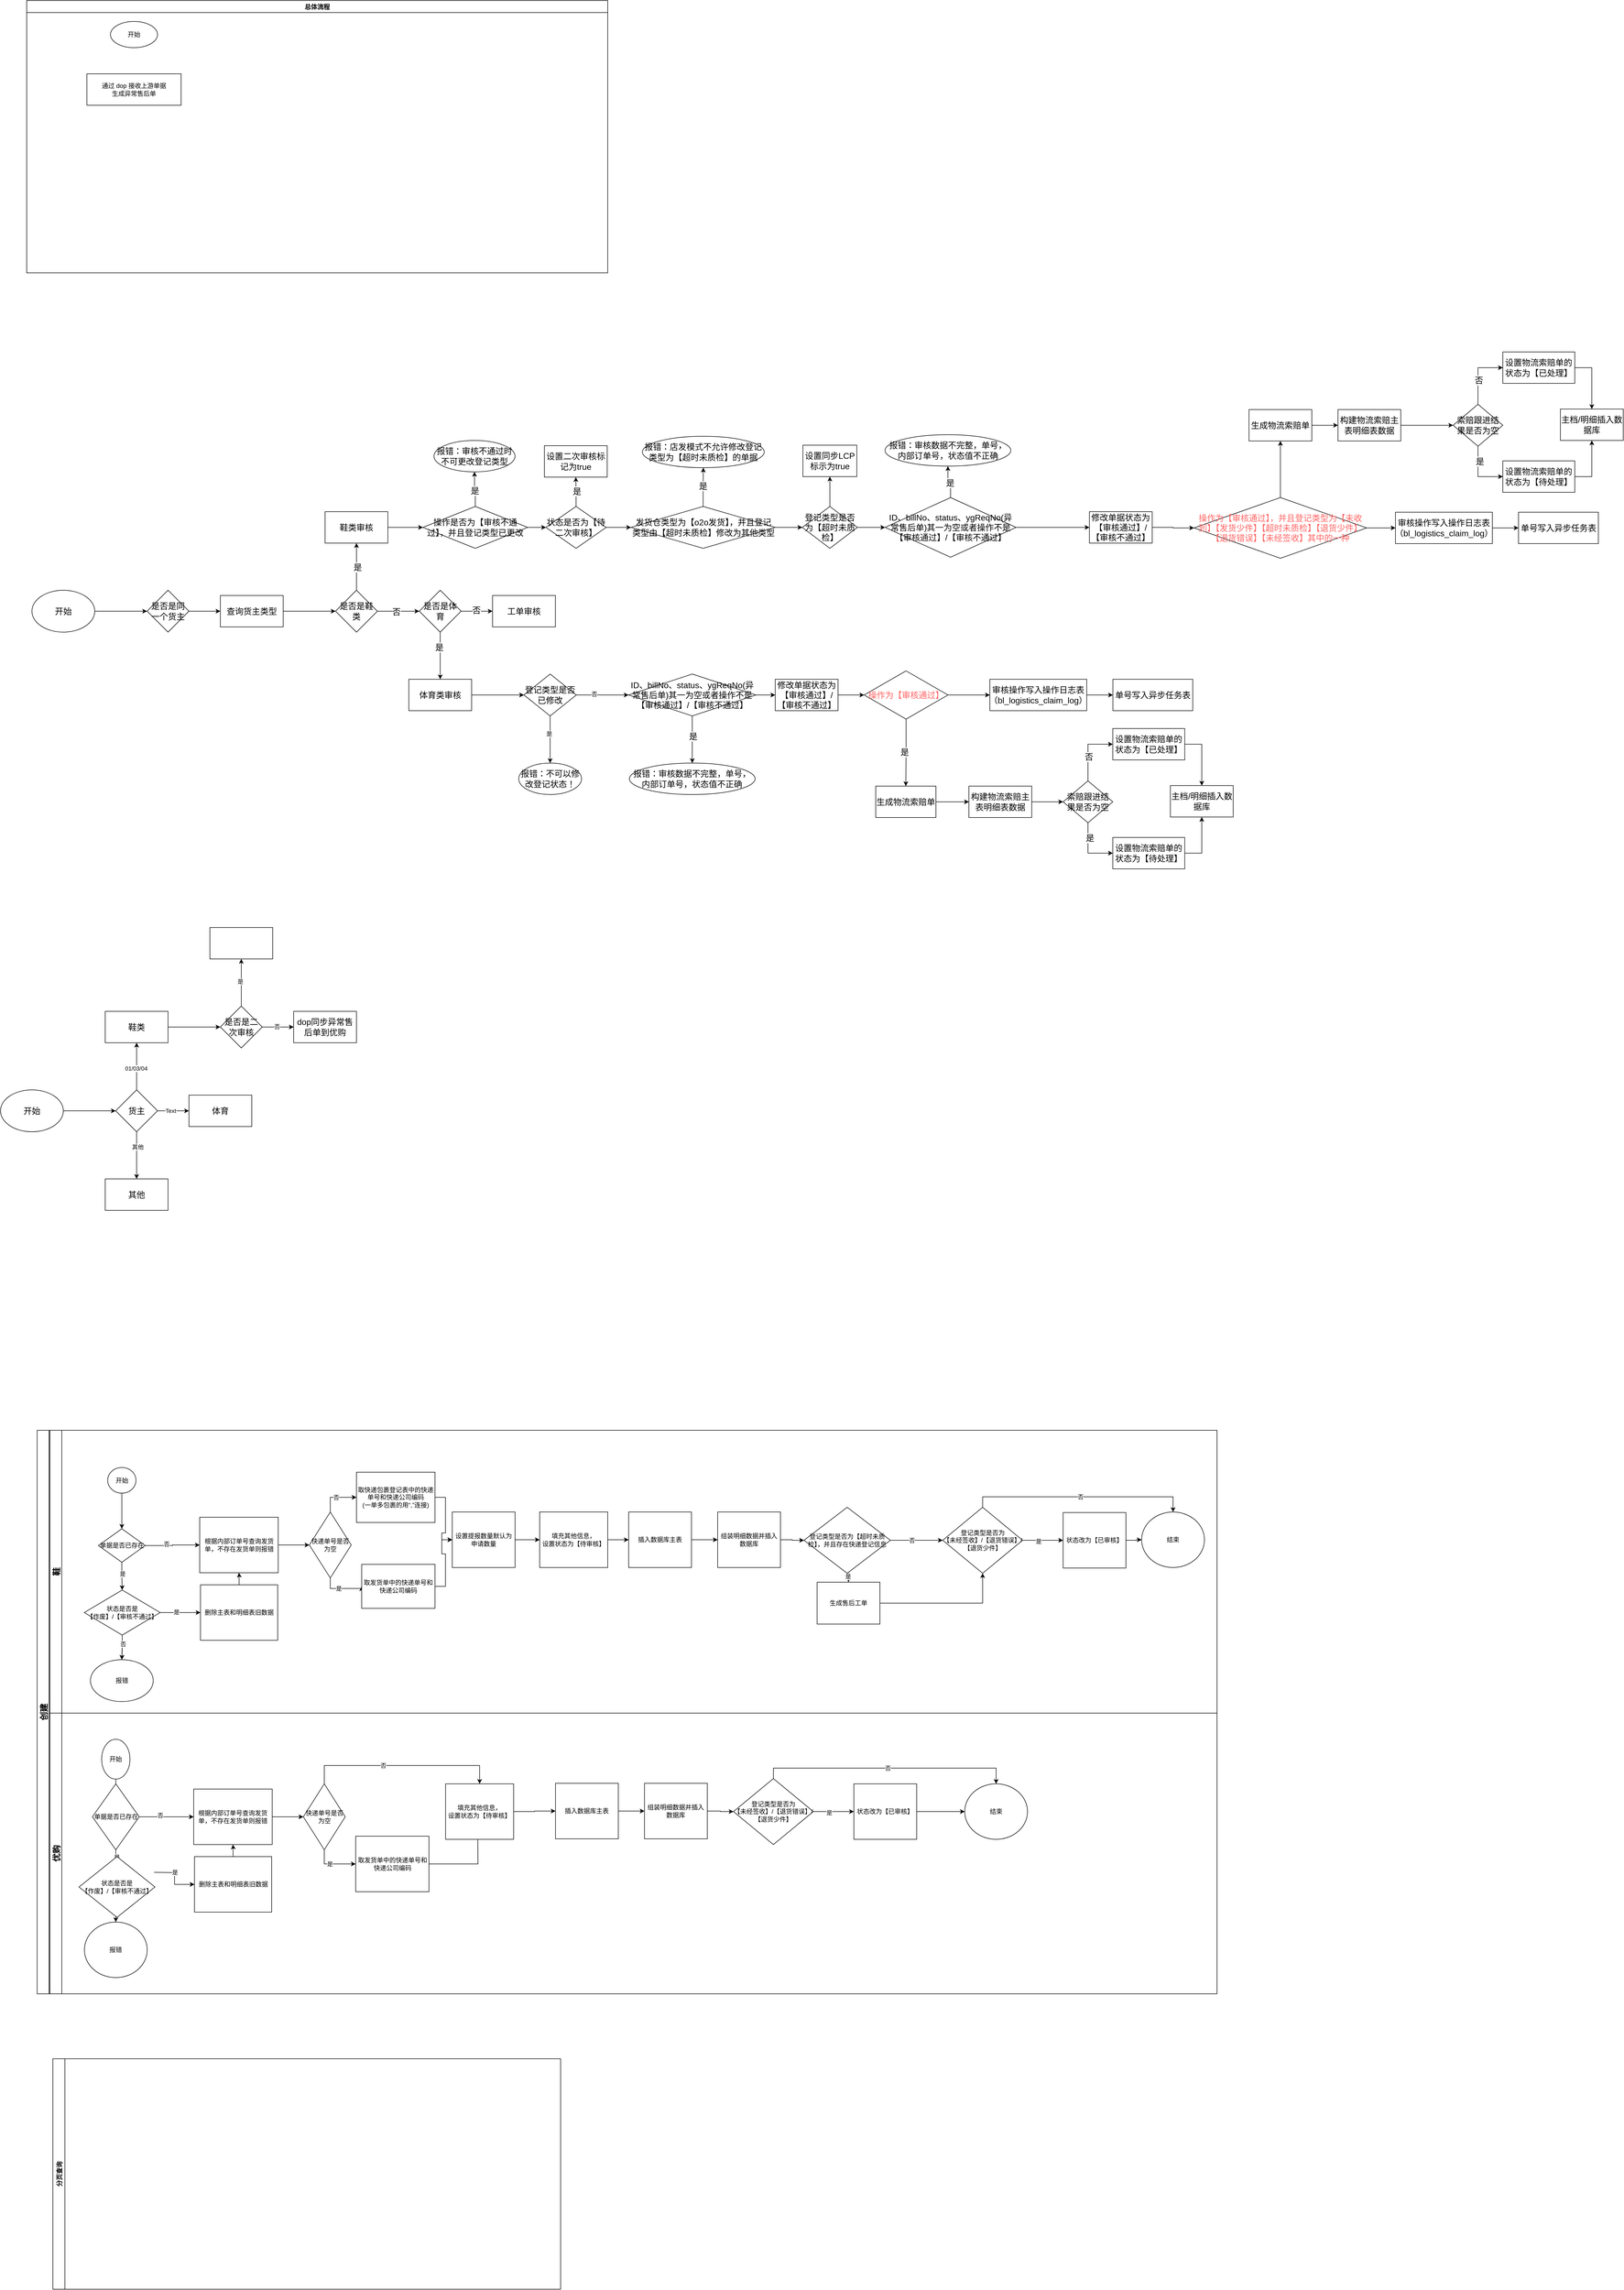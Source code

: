 <mxfile version="17.4.6" type="github">
  <diagram id="0QxMf9gSCAv1vqsq4knW" name="Page-1">
    <mxGraphModel dx="2481" dy="3277" grid="1" gridSize="10" guides="1" tooltips="1" connect="1" arrows="1" fold="1" page="1" pageScale="1" pageWidth="827" pageHeight="1169" math="0" shadow="0">
      <root>
        <mxCell id="0" />
        <mxCell id="1" parent="0" />
        <mxCell id="4VdLajxk7bhCev_ChRC8-2" value="创建" style="swimlane;horizontal=0;fontSize=16;" parent="1" vertex="1">
          <mxGeometry x="-670" y="860" width="2254" height="1076" as="geometry">
            <mxRectangle x="110" y="80" width="30" height="50" as="alternateBounds" />
          </mxGeometry>
        </mxCell>
        <mxCell id="4VdLajxk7bhCev_ChRC8-70" value="优购" style="swimlane;horizontal=0;fontSize=16;" parent="4VdLajxk7bhCev_ChRC8-2" vertex="1">
          <mxGeometry x="24" y="540" width="2230" height="536" as="geometry" />
        </mxCell>
        <mxCell id="4VdLajxk7bhCev_ChRC8-71" value="开始" style="ellipse;whiteSpace=wrap;html=1;" parent="4VdLajxk7bhCev_ChRC8-70" vertex="1">
          <mxGeometry x="99.25" y="50" width="54" height="76" as="geometry" />
        </mxCell>
        <mxCell id="4VdLajxk7bhCev_ChRC8-72" value="" style="edgeStyle=orthogonalEdgeStyle;rounded=0;orthogonalLoop=1;jettySize=auto;html=1;" parent="4VdLajxk7bhCev_ChRC8-70" source="4VdLajxk7bhCev_ChRC8-71" target="4VdLajxk7bhCev_ChRC8-75" edge="1">
          <mxGeometry relative="1" as="geometry" />
        </mxCell>
        <mxCell id="4VdLajxk7bhCev_ChRC8-75" value="单据是否已存在" style="rhombus;whiteSpace=wrap;html=1;" parent="4VdLajxk7bhCev_ChRC8-70" vertex="1">
          <mxGeometry x="81.5" y="135" width="89.5" height="126" as="geometry" />
        </mxCell>
        <mxCell id="4VdLajxk7bhCev_ChRC8-76" value="" style="edgeStyle=orthogonalEdgeStyle;rounded=0;orthogonalLoop=1;jettySize=auto;html=1;entryX=0.5;entryY=0;entryDx=0;entryDy=0;" parent="4VdLajxk7bhCev_ChRC8-70" source="4VdLajxk7bhCev_ChRC8-75" edge="1">
          <mxGeometry relative="1" as="geometry">
            <mxPoint x="127" y="269" as="targetPoint" />
          </mxGeometry>
        </mxCell>
        <mxCell id="4VdLajxk7bhCev_ChRC8-77" value="是" style="edgeLabel;html=1;align=center;verticalAlign=middle;resizable=0;points=[];" parent="4VdLajxk7bhCev_ChRC8-76" vertex="1" connectable="0">
          <mxGeometry x="-0.179" y="1" relative="1" as="geometry">
            <mxPoint as="offset" />
          </mxGeometry>
        </mxCell>
        <mxCell id="4VdLajxk7bhCev_ChRC8-79" value="删除主表和明细表旧数据" style="whiteSpace=wrap;html=1;" parent="4VdLajxk7bhCev_ChRC8-70" vertex="1">
          <mxGeometry x="276.5" y="274" width="147.5" height="106" as="geometry" />
        </mxCell>
        <mxCell id="4VdLajxk7bhCev_ChRC8-80" value="" style="edgeStyle=orthogonalEdgeStyle;rounded=0;orthogonalLoop=1;jettySize=auto;html=1;" parent="4VdLajxk7bhCev_ChRC8-70" target="4VdLajxk7bhCev_ChRC8-79" edge="1">
          <mxGeometry relative="1" as="geometry">
            <mxPoint x="199.5" y="304" as="sourcePoint" />
          </mxGeometry>
        </mxCell>
        <mxCell id="4VdLajxk7bhCev_ChRC8-81" value="是" style="edgeLabel;html=1;align=center;verticalAlign=middle;resizable=0;points=[];" parent="4VdLajxk7bhCev_ChRC8-80" vertex="1" connectable="0">
          <mxGeometry x="-0.281" y="3" relative="1" as="geometry">
            <mxPoint x="3" y="2" as="offset" />
          </mxGeometry>
        </mxCell>
        <mxCell id="4VdLajxk7bhCev_ChRC8-82" value="" style="edgeStyle=orthogonalEdgeStyle;rounded=0;orthogonalLoop=1;jettySize=auto;html=1;" parent="4VdLajxk7bhCev_ChRC8-70" target="4VdLajxk7bhCev_ChRC8-84" edge="1">
          <mxGeometry relative="1" as="geometry">
            <mxPoint x="127.1" y="338.952" as="sourcePoint" />
          </mxGeometry>
        </mxCell>
        <mxCell id="4VdLajxk7bhCev_ChRC8-83" value="否" style="edgeLabel;html=1;align=center;verticalAlign=middle;resizable=0;points=[];" parent="4VdLajxk7bhCev_ChRC8-82" vertex="1" connectable="0">
          <mxGeometry x="-0.3" y="1" relative="1" as="geometry">
            <mxPoint as="offset" />
          </mxGeometry>
        </mxCell>
        <mxCell id="4VdLajxk7bhCev_ChRC8-84" value="报错" style="ellipse;whiteSpace=wrap;html=1;" parent="4VdLajxk7bhCev_ChRC8-70" vertex="1">
          <mxGeometry x="66.25" y="399" width="120" height="106" as="geometry" />
        </mxCell>
        <mxCell id="4VdLajxk7bhCev_ChRC8-86" value="根据内部订单号查询发货单，不存在发货单则报错" style="whiteSpace=wrap;html=1;" parent="4VdLajxk7bhCev_ChRC8-70" vertex="1">
          <mxGeometry x="275" y="145" width="150" height="106" as="geometry" />
        </mxCell>
        <mxCell id="4VdLajxk7bhCev_ChRC8-73" value="" style="edgeStyle=orthogonalEdgeStyle;rounded=0;orthogonalLoop=1;jettySize=auto;html=1;" parent="4VdLajxk7bhCev_ChRC8-70" source="4VdLajxk7bhCev_ChRC8-75" target="4VdLajxk7bhCev_ChRC8-86" edge="1">
          <mxGeometry relative="1" as="geometry" />
        </mxCell>
        <mxCell id="4VdLajxk7bhCev_ChRC8-74" value="否" style="edgeLabel;html=1;align=center;verticalAlign=middle;resizable=0;points=[];" parent="4VdLajxk7bhCev_ChRC8-73" vertex="1" connectable="0">
          <mxGeometry x="-0.235" y="3" relative="1" as="geometry">
            <mxPoint as="offset" />
          </mxGeometry>
        </mxCell>
        <mxCell id="4VdLajxk7bhCev_ChRC8-78" style="edgeStyle=orthogonalEdgeStyle;rounded=0;orthogonalLoop=1;jettySize=auto;html=1;entryX=0.5;entryY=1;entryDx=0;entryDy=0;" parent="4VdLajxk7bhCev_ChRC8-70" source="4VdLajxk7bhCev_ChRC8-79" target="4VdLajxk7bhCev_ChRC8-86" edge="1">
          <mxGeometry relative="1" as="geometry" />
        </mxCell>
        <mxCell id="4VdLajxk7bhCev_ChRC8-91" value="快递单号是否为空" style="rhombus;whiteSpace=wrap;html=1;" parent="4VdLajxk7bhCev_ChRC8-70" vertex="1">
          <mxGeometry x="484.5" y="135" width="80" height="126" as="geometry" />
        </mxCell>
        <mxCell id="4VdLajxk7bhCev_ChRC8-85" value="" style="edgeStyle=orthogonalEdgeStyle;rounded=0;orthogonalLoop=1;jettySize=auto;html=1;" parent="4VdLajxk7bhCev_ChRC8-70" source="4VdLajxk7bhCev_ChRC8-86" target="4VdLajxk7bhCev_ChRC8-91" edge="1">
          <mxGeometry relative="1" as="geometry" />
        </mxCell>
        <mxCell id="4VdLajxk7bhCev_ChRC8-92" style="edgeStyle=orthogonalEdgeStyle;rounded=0;orthogonalLoop=1;jettySize=auto;html=1;" parent="4VdLajxk7bhCev_ChRC8-70" source="4VdLajxk7bhCev_ChRC8-93" edge="1">
          <mxGeometry relative="1" as="geometry">
            <mxPoint x="817.55" y="195" as="targetPoint" />
          </mxGeometry>
        </mxCell>
        <mxCell id="4VdLajxk7bhCev_ChRC8-93" value="取发货单中的快递单号和快递公司编码" style="whiteSpace=wrap;html=1;" parent="4VdLajxk7bhCev_ChRC8-70" vertex="1">
          <mxGeometry x="584.5" y="235" width="140" height="106" as="geometry" />
        </mxCell>
        <mxCell id="4VdLajxk7bhCev_ChRC8-87" value="" style="edgeStyle=orthogonalEdgeStyle;rounded=0;orthogonalLoop=1;jettySize=auto;html=1;exitX=0.5;exitY=1;exitDx=0;exitDy=0;entryX=0;entryY=0.5;entryDx=0;entryDy=0;" parent="4VdLajxk7bhCev_ChRC8-70" source="4VdLajxk7bhCev_ChRC8-91" target="4VdLajxk7bhCev_ChRC8-93" edge="1">
          <mxGeometry relative="1" as="geometry" />
        </mxCell>
        <mxCell id="4VdLajxk7bhCev_ChRC8-88" value="是" style="edgeLabel;html=1;align=center;verticalAlign=middle;resizable=0;points=[];" parent="4VdLajxk7bhCev_ChRC8-87" vertex="1" connectable="0">
          <mxGeometry x="-0.147" relative="1" as="geometry">
            <mxPoint as="offset" />
          </mxGeometry>
        </mxCell>
        <mxCell id="4VdLajxk7bhCev_ChRC8-99" value="填充其他信息，&lt;br&gt;设置状态为【待审核】" style="whiteSpace=wrap;html=1;" parent="4VdLajxk7bhCev_ChRC8-70" vertex="1">
          <mxGeometry x="756.25" y="135" width="130" height="106" as="geometry" />
        </mxCell>
        <mxCell id="4VdLajxk7bhCev_ChRC8-89" value="" style="edgeStyle=orthogonalEdgeStyle;rounded=0;orthogonalLoop=1;jettySize=auto;html=1;exitX=0.5;exitY=0;exitDx=0;exitDy=0;entryX=0.5;entryY=0;entryDx=0;entryDy=0;" parent="4VdLajxk7bhCev_ChRC8-70" source="4VdLajxk7bhCev_ChRC8-91" target="4VdLajxk7bhCev_ChRC8-99" edge="1">
          <mxGeometry relative="1" as="geometry">
            <mxPoint x="574.5" y="84" as="targetPoint" />
            <Array as="points">
              <mxPoint x="524.25" y="100" />
              <mxPoint x="821.25" y="100" />
            </Array>
          </mxGeometry>
        </mxCell>
        <mxCell id="4VdLajxk7bhCev_ChRC8-90" value="否" style="edgeLabel;html=1;align=center;verticalAlign=middle;resizable=0;points=[];" parent="4VdLajxk7bhCev_ChRC8-89" vertex="1" connectable="0">
          <mxGeometry x="-0.254" y="1" relative="1" as="geometry">
            <mxPoint x="10" y="1" as="offset" />
          </mxGeometry>
        </mxCell>
        <mxCell id="4VdLajxk7bhCev_ChRC8-101" value="插入数据库主表" style="whiteSpace=wrap;html=1;" parent="4VdLajxk7bhCev_ChRC8-70" vertex="1">
          <mxGeometry x="966.25" y="134" width="120" height="106" as="geometry" />
        </mxCell>
        <mxCell id="4VdLajxk7bhCev_ChRC8-98" value="" style="edgeStyle=orthogonalEdgeStyle;rounded=0;orthogonalLoop=1;jettySize=auto;html=1;" parent="4VdLajxk7bhCev_ChRC8-70" source="4VdLajxk7bhCev_ChRC8-99" target="4VdLajxk7bhCev_ChRC8-101" edge="1">
          <mxGeometry relative="1" as="geometry" />
        </mxCell>
        <mxCell id="4VdLajxk7bhCev_ChRC8-103" value="组装明细数据并插入数据库" style="whiteSpace=wrap;html=1;" parent="4VdLajxk7bhCev_ChRC8-70" vertex="1">
          <mxGeometry x="1136.25" y="134" width="120" height="106" as="geometry" />
        </mxCell>
        <mxCell id="4VdLajxk7bhCev_ChRC8-100" value="" style="edgeStyle=orthogonalEdgeStyle;rounded=0;orthogonalLoop=1;jettySize=auto;html=1;" parent="4VdLajxk7bhCev_ChRC8-70" source="4VdLajxk7bhCev_ChRC8-101" target="4VdLajxk7bhCev_ChRC8-103" edge="1">
          <mxGeometry relative="1" as="geometry" />
        </mxCell>
        <mxCell id="4VdLajxk7bhCev_ChRC8-114" value="登记类型是否为&lt;br&gt;【未经签收】/【退货错误】/【退货少件】" style="rhombus;whiteSpace=wrap;html=1;" parent="4VdLajxk7bhCev_ChRC8-70" vertex="1">
          <mxGeometry x="1306.25" y="125" width="152.5" height="126" as="geometry" />
        </mxCell>
        <mxCell id="4VdLajxk7bhCev_ChRC8-102" value="" style="edgeStyle=orthogonalEdgeStyle;rounded=0;orthogonalLoop=1;jettySize=auto;html=1;entryX=0;entryY=0.5;entryDx=0;entryDy=0;" parent="4VdLajxk7bhCev_ChRC8-70" source="4VdLajxk7bhCev_ChRC8-103" target="4VdLajxk7bhCev_ChRC8-114" edge="1">
          <mxGeometry relative="1" as="geometry">
            <mxPoint x="1301.25" y="165" as="targetPoint" />
          </mxGeometry>
        </mxCell>
        <mxCell id="4VdLajxk7bhCev_ChRC8-116" value="状态改为【已审核】" style="whiteSpace=wrap;html=1;" parent="4VdLajxk7bhCev_ChRC8-70" vertex="1">
          <mxGeometry x="1536.25" y="135" width="120" height="106" as="geometry" />
        </mxCell>
        <mxCell id="4VdLajxk7bhCev_ChRC8-111" value="" style="edgeStyle=orthogonalEdgeStyle;rounded=0;orthogonalLoop=1;jettySize=auto;html=1;" parent="4VdLajxk7bhCev_ChRC8-70" source="4VdLajxk7bhCev_ChRC8-114" target="4VdLajxk7bhCev_ChRC8-116" edge="1">
          <mxGeometry relative="1" as="geometry" />
        </mxCell>
        <mxCell id="4VdLajxk7bhCev_ChRC8-112" value="是" style="edgeLabel;html=1;align=center;verticalAlign=middle;resizable=0;points=[];" parent="4VdLajxk7bhCev_ChRC8-111" vertex="1" connectable="0">
          <mxGeometry x="-0.222" y="-2" relative="1" as="geometry">
            <mxPoint as="offset" />
          </mxGeometry>
        </mxCell>
        <mxCell id="4VdLajxk7bhCev_ChRC8-117" value="状态是否是&lt;br&gt;【作废】/【审核不通过】" style="rhombus;whiteSpace=wrap;html=1;" parent="4VdLajxk7bhCev_ChRC8-70" vertex="1">
          <mxGeometry x="56" y="274" width="145" height="116" as="geometry" />
        </mxCell>
        <mxCell id="su_oZva-haXfQI1Y8N-j-1" value="结束" style="ellipse;whiteSpace=wrap;html=1;" parent="4VdLajxk7bhCev_ChRC8-70" vertex="1">
          <mxGeometry x="1748" y="135" width="120" height="106" as="geometry" />
        </mxCell>
        <mxCell id="4VdLajxk7bhCev_ChRC8-113" value="否" style="edgeStyle=orthogonalEdgeStyle;rounded=0;orthogonalLoop=1;jettySize=auto;html=1;entryX=0.5;entryY=0;entryDx=0;entryDy=0;exitX=0.5;exitY=0;exitDx=0;exitDy=0;" parent="4VdLajxk7bhCev_ChRC8-70" source="4VdLajxk7bhCev_ChRC8-114" target="su_oZva-haXfQI1Y8N-j-1" edge="1">
          <mxGeometry relative="1" as="geometry">
            <mxPoint x="1746.25" y="134" as="targetPoint" />
          </mxGeometry>
        </mxCell>
        <mxCell id="4VdLajxk7bhCev_ChRC8-115" value="" style="edgeStyle=orthogonalEdgeStyle;rounded=0;orthogonalLoop=1;jettySize=auto;html=1;entryX=0;entryY=0.5;entryDx=0;entryDy=0;" parent="4VdLajxk7bhCev_ChRC8-70" source="4VdLajxk7bhCev_ChRC8-116" target="su_oZva-haXfQI1Y8N-j-1" edge="1">
          <mxGeometry relative="1" as="geometry">
            <mxPoint x="1686.25" y="164" as="targetPoint" />
          </mxGeometry>
        </mxCell>
        <mxCell id="4VdLajxk7bhCev_ChRC8-3" value="分页查询" style="swimlane;horizontal=0;" parent="1" vertex="1">
          <mxGeometry x="-640" y="2060" width="970" height="440" as="geometry">
            <mxRectangle x="110" y="80" width="30" height="50" as="alternateBounds" />
          </mxGeometry>
        </mxCell>
        <mxCell id="4VdLajxk7bhCev_ChRC8-4" value="总体流程" style="swimlane;" parent="1" vertex="1">
          <mxGeometry x="-690" y="-1870" width="1110" height="520" as="geometry" />
        </mxCell>
        <mxCell id="4VdLajxk7bhCev_ChRC8-5" value="通过 dop 接收上游单据&lt;br&gt;生成异常售后单" style="rounded=0;whiteSpace=wrap;html=1;" parent="4VdLajxk7bhCev_ChRC8-4" vertex="1">
          <mxGeometry x="115" y="140" width="180" height="60" as="geometry" />
        </mxCell>
        <mxCell id="4VdLajxk7bhCev_ChRC8-6" value="开始" style="ellipse;whiteSpace=wrap;html=1;" parent="4VdLajxk7bhCev_ChRC8-4" vertex="1">
          <mxGeometry x="160" y="40" width="90" height="50" as="geometry" />
        </mxCell>
        <mxCell id="4VdLajxk7bhCev_ChRC8-9" value="开始" style="ellipse;whiteSpace=wrap;html=1;" parent="1" vertex="1">
          <mxGeometry x="-535.25" y="931" width="54" height="49" as="geometry" />
        </mxCell>
        <mxCell id="4VdLajxk7bhCev_ChRC8-18" value="" style="edgeStyle=orthogonalEdgeStyle;rounded=0;orthogonalLoop=1;jettySize=auto;html=1;" parent="1" source="4VdLajxk7bhCev_ChRC8-9" target="4VdLajxk7bhCev_ChRC8-17" edge="1">
          <mxGeometry relative="1" as="geometry" />
        </mxCell>
        <mxCell id="4VdLajxk7bhCev_ChRC8-30" value="" style="edgeStyle=orthogonalEdgeStyle;rounded=0;orthogonalLoop=1;jettySize=auto;html=1;" parent="1" source="4VdLajxk7bhCev_ChRC8-17" target="4VdLajxk7bhCev_ChRC8-29" edge="1">
          <mxGeometry relative="1" as="geometry" />
        </mxCell>
        <mxCell id="4VdLajxk7bhCev_ChRC8-31" value="否" style="edgeLabel;html=1;align=center;verticalAlign=middle;resizable=0;points=[];" parent="4VdLajxk7bhCev_ChRC8-30" vertex="1" connectable="0">
          <mxGeometry x="-0.235" y="3" relative="1" as="geometry">
            <mxPoint as="offset" />
          </mxGeometry>
        </mxCell>
        <mxCell id="4VdLajxk7bhCev_ChRC8-17" value="单据是否已存在" style="rhombus;whiteSpace=wrap;html=1;" parent="1" vertex="1">
          <mxGeometry x="-553" y="1048" width="89.5" height="64" as="geometry" />
        </mxCell>
        <mxCell id="4VdLajxk7bhCev_ChRC8-20" value="" style="edgeStyle=orthogonalEdgeStyle;rounded=0;orthogonalLoop=1;jettySize=auto;html=1;entryX=0.5;entryY=0;entryDx=0;entryDy=0;" parent="1" source="4VdLajxk7bhCev_ChRC8-17" target="4VdLajxk7bhCev_ChRC8-22" edge="1">
          <mxGeometry relative="1" as="geometry">
            <mxPoint x="-558" y="1165" as="targetPoint" />
          </mxGeometry>
        </mxCell>
        <mxCell id="4VdLajxk7bhCev_ChRC8-21" value="是" style="edgeLabel;html=1;align=center;verticalAlign=middle;resizable=0;points=[];" parent="4VdLajxk7bhCev_ChRC8-20" vertex="1" connectable="0">
          <mxGeometry x="-0.179" y="1" relative="1" as="geometry">
            <mxPoint as="offset" />
          </mxGeometry>
        </mxCell>
        <mxCell id="B7z1tM6jT_hRv7tLj4Sx-13" value="" style="edgeStyle=orthogonalEdgeStyle;rounded=0;orthogonalLoop=1;jettySize=auto;html=1;" edge="1" parent="1" source="4VdLajxk7bhCev_ChRC8-22" target="4VdLajxk7bhCev_ChRC8-25">
          <mxGeometry relative="1" as="geometry" />
        </mxCell>
        <mxCell id="4VdLajxk7bhCev_ChRC8-22" value="状态是否是&lt;br&gt;【作废】/【审核不通过】" style="rhombus;whiteSpace=wrap;html=1;" parent="1" vertex="1">
          <mxGeometry x="-580" y="1165" width="145" height="86" as="geometry" />
        </mxCell>
        <mxCell id="4VdLajxk7bhCev_ChRC8-32" style="edgeStyle=orthogonalEdgeStyle;rounded=0;orthogonalLoop=1;jettySize=auto;html=1;entryX=0.5;entryY=1;entryDx=0;entryDy=0;" parent="1" source="4VdLajxk7bhCev_ChRC8-23" target="4VdLajxk7bhCev_ChRC8-29" edge="1">
          <mxGeometry relative="1" as="geometry" />
        </mxCell>
        <mxCell id="4VdLajxk7bhCev_ChRC8-23" value="删除主表和明细表旧数据" style="whiteSpace=wrap;html=1;" parent="1" vertex="1">
          <mxGeometry x="-358" y="1155" width="147.5" height="106" as="geometry" />
        </mxCell>
        <mxCell id="4VdLajxk7bhCev_ChRC8-24" value="" style="edgeStyle=orthogonalEdgeStyle;rounded=0;orthogonalLoop=1;jettySize=auto;html=1;" parent="1" source="4VdLajxk7bhCev_ChRC8-22" target="4VdLajxk7bhCev_ChRC8-23" edge="1">
          <mxGeometry relative="1" as="geometry" />
        </mxCell>
        <mxCell id="4VdLajxk7bhCev_ChRC8-28" value="是" style="edgeLabel;html=1;align=center;verticalAlign=middle;resizable=0;points=[];" parent="4VdLajxk7bhCev_ChRC8-24" vertex="1" connectable="0">
          <mxGeometry x="-0.281" y="3" relative="1" as="geometry">
            <mxPoint x="3" y="2" as="offset" />
          </mxGeometry>
        </mxCell>
        <mxCell id="4VdLajxk7bhCev_ChRC8-26" value="" style="edgeStyle=orthogonalEdgeStyle;rounded=0;orthogonalLoop=1;jettySize=auto;html=1;" parent="1" source="4VdLajxk7bhCev_ChRC8-22" target="4VdLajxk7bhCev_ChRC8-25" edge="1">
          <mxGeometry relative="1" as="geometry" />
        </mxCell>
        <mxCell id="4VdLajxk7bhCev_ChRC8-27" value="否" style="edgeLabel;html=1;align=center;verticalAlign=middle;resizable=0;points=[];" parent="4VdLajxk7bhCev_ChRC8-26" vertex="1" connectable="0">
          <mxGeometry x="-0.3" y="1" relative="1" as="geometry">
            <mxPoint as="offset" />
          </mxGeometry>
        </mxCell>
        <mxCell id="4VdLajxk7bhCev_ChRC8-25" value="报错" style="ellipse;whiteSpace=wrap;html=1;" parent="1" vertex="1">
          <mxGeometry x="-568.25" y="1298" width="120" height="80" as="geometry" />
        </mxCell>
        <mxCell id="4VdLajxk7bhCev_ChRC8-34" value="" style="edgeStyle=orthogonalEdgeStyle;rounded=0;orthogonalLoop=1;jettySize=auto;html=1;" parent="1" source="4VdLajxk7bhCev_ChRC8-29" target="4VdLajxk7bhCev_ChRC8-33" edge="1">
          <mxGeometry relative="1" as="geometry" />
        </mxCell>
        <mxCell id="4VdLajxk7bhCev_ChRC8-29" value="根据内部订单号查询发货单，不存在发货单则报错" style="whiteSpace=wrap;html=1;" parent="1" vertex="1">
          <mxGeometry x="-359.5" y="1026" width="150" height="106" as="geometry" />
        </mxCell>
        <mxCell id="4VdLajxk7bhCev_ChRC8-36" value="" style="edgeStyle=orthogonalEdgeStyle;rounded=0;orthogonalLoop=1;jettySize=auto;html=1;exitX=0.5;exitY=1;exitDx=0;exitDy=0;entryX=0;entryY=0.5;entryDx=0;entryDy=0;" parent="1" source="4VdLajxk7bhCev_ChRC8-33" target="4VdLajxk7bhCev_ChRC8-35" edge="1">
          <mxGeometry relative="1" as="geometry" />
        </mxCell>
        <mxCell id="4VdLajxk7bhCev_ChRC8-37" value="是" style="edgeLabel;html=1;align=center;verticalAlign=middle;resizable=0;points=[];" parent="4VdLajxk7bhCev_ChRC8-36" vertex="1" connectable="0">
          <mxGeometry x="-0.147" relative="1" as="geometry">
            <mxPoint as="offset" />
          </mxGeometry>
        </mxCell>
        <mxCell id="4VdLajxk7bhCev_ChRC8-39" value="" style="edgeStyle=orthogonalEdgeStyle;rounded=0;orthogonalLoop=1;jettySize=auto;html=1;exitX=0.5;exitY=0;exitDx=0;exitDy=0;entryX=0;entryY=0.5;entryDx=0;entryDy=0;" parent="1" source="4VdLajxk7bhCev_ChRC8-33" target="4VdLajxk7bhCev_ChRC8-38" edge="1">
          <mxGeometry relative="1" as="geometry" />
        </mxCell>
        <mxCell id="4VdLajxk7bhCev_ChRC8-40" value="否" style="edgeLabel;html=1;align=center;verticalAlign=middle;resizable=0;points=[];" parent="4VdLajxk7bhCev_ChRC8-39" vertex="1" connectable="0">
          <mxGeometry x="-0.254" y="1" relative="1" as="geometry">
            <mxPoint x="10" y="1" as="offset" />
          </mxGeometry>
        </mxCell>
        <mxCell id="4VdLajxk7bhCev_ChRC8-33" value="快递单号是否为空" style="rhombus;whiteSpace=wrap;html=1;" parent="1" vertex="1">
          <mxGeometry x="-150" y="1016" width="80" height="126" as="geometry" />
        </mxCell>
        <mxCell id="4VdLajxk7bhCev_ChRC8-43" style="edgeStyle=orthogonalEdgeStyle;rounded=0;orthogonalLoop=1;jettySize=auto;html=1;" parent="1" source="4VdLajxk7bhCev_ChRC8-35" target="4VdLajxk7bhCev_ChRC8-41" edge="1">
          <mxGeometry relative="1" as="geometry" />
        </mxCell>
        <mxCell id="4VdLajxk7bhCev_ChRC8-35" value="取发货单中的快递单号和快递公司编码" style="whiteSpace=wrap;html=1;" parent="1" vertex="1">
          <mxGeometry x="-50" y="1116" width="140" height="84" as="geometry" />
        </mxCell>
        <mxCell id="4VdLajxk7bhCev_ChRC8-42" value="" style="edgeStyle=orthogonalEdgeStyle;rounded=0;orthogonalLoop=1;jettySize=auto;html=1;" parent="1" source="4VdLajxk7bhCev_ChRC8-38" target="4VdLajxk7bhCev_ChRC8-41" edge="1">
          <mxGeometry relative="1" as="geometry" />
        </mxCell>
        <mxCell id="4VdLajxk7bhCev_ChRC8-38" value="取快递包裹登记表中的快递单号和快递公司编码&lt;br&gt;(一单多包裹的用“,”连接)" style="whiteSpace=wrap;html=1;" parent="1" vertex="1">
          <mxGeometry x="-60" y="940" width="150" height="96" as="geometry" />
        </mxCell>
        <mxCell id="4VdLajxk7bhCev_ChRC8-45" value="" style="edgeStyle=orthogonalEdgeStyle;rounded=0;orthogonalLoop=1;jettySize=auto;html=1;" parent="1" source="4VdLajxk7bhCev_ChRC8-41" target="4VdLajxk7bhCev_ChRC8-44" edge="1">
          <mxGeometry relative="1" as="geometry" />
        </mxCell>
        <mxCell id="4VdLajxk7bhCev_ChRC8-41" value="设置提报数量默认为申请数量" style="whiteSpace=wrap;html=1;" parent="1" vertex="1">
          <mxGeometry x="123" y="1016" width="120" height="106" as="geometry" />
        </mxCell>
        <mxCell id="4VdLajxk7bhCev_ChRC8-47" value="" style="edgeStyle=orthogonalEdgeStyle;rounded=0;orthogonalLoop=1;jettySize=auto;html=1;" parent="1" source="4VdLajxk7bhCev_ChRC8-44" target="4VdLajxk7bhCev_ChRC8-46" edge="1">
          <mxGeometry relative="1" as="geometry" />
        </mxCell>
        <mxCell id="4VdLajxk7bhCev_ChRC8-44" value="填充其他信息，&lt;br&gt;设置状态为【待审核】" style="whiteSpace=wrap;html=1;" parent="1" vertex="1">
          <mxGeometry x="290" y="1016" width="130" height="106" as="geometry" />
        </mxCell>
        <mxCell id="4VdLajxk7bhCev_ChRC8-49" value="" style="edgeStyle=orthogonalEdgeStyle;rounded=0;orthogonalLoop=1;jettySize=auto;html=1;" parent="1" source="4VdLajxk7bhCev_ChRC8-46" target="4VdLajxk7bhCev_ChRC8-48" edge="1">
          <mxGeometry relative="1" as="geometry" />
        </mxCell>
        <mxCell id="4VdLajxk7bhCev_ChRC8-46" value="插入数据库主表" style="whiteSpace=wrap;html=1;" parent="1" vertex="1">
          <mxGeometry x="460" y="1016" width="120" height="106" as="geometry" />
        </mxCell>
        <mxCell id="4VdLajxk7bhCev_ChRC8-51" value="" style="edgeStyle=orthogonalEdgeStyle;rounded=0;orthogonalLoop=1;jettySize=auto;html=1;" parent="1" source="4VdLajxk7bhCev_ChRC8-48" target="4VdLajxk7bhCev_ChRC8-50" edge="1">
          <mxGeometry relative="1" as="geometry" />
        </mxCell>
        <mxCell id="4VdLajxk7bhCev_ChRC8-48" value="组装明细数据并插入数据库" style="whiteSpace=wrap;html=1;" parent="1" vertex="1">
          <mxGeometry x="630" y="1016" width="120" height="106" as="geometry" />
        </mxCell>
        <mxCell id="4VdLajxk7bhCev_ChRC8-53" value="" style="edgeStyle=orthogonalEdgeStyle;rounded=0;orthogonalLoop=1;jettySize=auto;html=1;exitX=0.5;exitY=1;exitDx=0;exitDy=0;entryX=0.5;entryY=0;entryDx=0;entryDy=0;" parent="1" source="4VdLajxk7bhCev_ChRC8-50" target="4VdLajxk7bhCev_ChRC8-52" edge="1">
          <mxGeometry relative="1" as="geometry" />
        </mxCell>
        <mxCell id="4VdLajxk7bhCev_ChRC8-62" value="是" style="edgeLabel;html=1;align=center;verticalAlign=middle;resizable=0;points=[];" parent="4VdLajxk7bhCev_ChRC8-53" vertex="1" connectable="0">
          <mxGeometry x="-0.141" y="-1" relative="1" as="geometry">
            <mxPoint as="offset" />
          </mxGeometry>
        </mxCell>
        <mxCell id="4VdLajxk7bhCev_ChRC8-57" value="" style="edgeStyle=orthogonalEdgeStyle;rounded=0;orthogonalLoop=1;jettySize=auto;html=1;" parent="1" source="4VdLajxk7bhCev_ChRC8-50" target="4VdLajxk7bhCev_ChRC8-56" edge="1">
          <mxGeometry relative="1" as="geometry" />
        </mxCell>
        <mxCell id="4VdLajxk7bhCev_ChRC8-63" value="否" style="edgeLabel;html=1;align=center;verticalAlign=middle;resizable=0;points=[];" parent="4VdLajxk7bhCev_ChRC8-57" vertex="1" connectable="0">
          <mxGeometry x="-0.575" relative="1" as="geometry">
            <mxPoint x="19" as="offset" />
          </mxGeometry>
        </mxCell>
        <mxCell id="4VdLajxk7bhCev_ChRC8-50" value="登记类型是否为【超时未质检】，并且存在快递登记信息" style="rhombus;whiteSpace=wrap;html=1;" parent="1" vertex="1">
          <mxGeometry x="795" y="1007" width="165" height="126" as="geometry" />
        </mxCell>
        <mxCell id="4VdLajxk7bhCev_ChRC8-61" style="edgeStyle=orthogonalEdgeStyle;rounded=0;orthogonalLoop=1;jettySize=auto;html=1;entryX=0.5;entryY=1;entryDx=0;entryDy=0;exitX=1;exitY=0.5;exitDx=0;exitDy=0;" parent="1" source="4VdLajxk7bhCev_ChRC8-52" target="4VdLajxk7bhCev_ChRC8-56" edge="1">
          <mxGeometry relative="1" as="geometry" />
        </mxCell>
        <mxCell id="4VdLajxk7bhCev_ChRC8-52" value="生成售后工单" style="whiteSpace=wrap;html=1;" parent="1" vertex="1">
          <mxGeometry x="820" y="1150" width="120" height="80" as="geometry" />
        </mxCell>
        <mxCell id="4VdLajxk7bhCev_ChRC8-59" value="" style="edgeStyle=orthogonalEdgeStyle;rounded=0;orthogonalLoop=1;jettySize=auto;html=1;" parent="1" source="4VdLajxk7bhCev_ChRC8-56" target="4VdLajxk7bhCev_ChRC8-58" edge="1">
          <mxGeometry relative="1" as="geometry" />
        </mxCell>
        <mxCell id="4VdLajxk7bhCev_ChRC8-60" value="是" style="edgeLabel;html=1;align=center;verticalAlign=middle;resizable=0;points=[];" parent="4VdLajxk7bhCev_ChRC8-59" vertex="1" connectable="0">
          <mxGeometry x="-0.222" y="-2" relative="1" as="geometry">
            <mxPoint as="offset" />
          </mxGeometry>
        </mxCell>
        <mxCell id="4VdLajxk7bhCev_ChRC8-69" value="否" style="edgeStyle=orthogonalEdgeStyle;rounded=0;orthogonalLoop=1;jettySize=auto;html=1;entryX=0.5;entryY=0;entryDx=0;entryDy=0;exitX=0.5;exitY=0;exitDx=0;exitDy=0;" parent="1" source="4VdLajxk7bhCev_ChRC8-56" target="4VdLajxk7bhCev_ChRC8-64" edge="1">
          <mxGeometry relative="1" as="geometry">
            <mxPoint x="1180" y="920" as="targetPoint" />
          </mxGeometry>
        </mxCell>
        <mxCell id="4VdLajxk7bhCev_ChRC8-56" value="登记类型是否为&lt;br&gt;【未经签收】/【退货错误】/【退货少件】" style="rhombus;whiteSpace=wrap;html=1;" parent="1" vertex="1">
          <mxGeometry x="1060" y="1007" width="152.5" height="126" as="geometry" />
        </mxCell>
        <mxCell id="4VdLajxk7bhCev_ChRC8-65" value="" style="edgeStyle=orthogonalEdgeStyle;rounded=0;orthogonalLoop=1;jettySize=auto;html=1;" parent="1" source="4VdLajxk7bhCev_ChRC8-58" target="4VdLajxk7bhCev_ChRC8-64" edge="1">
          <mxGeometry relative="1" as="geometry" />
        </mxCell>
        <mxCell id="4VdLajxk7bhCev_ChRC8-58" value="状态改为【已审核】" style="whiteSpace=wrap;html=1;" parent="1" vertex="1">
          <mxGeometry x="1290" y="1017" width="120" height="106" as="geometry" />
        </mxCell>
        <mxCell id="4VdLajxk7bhCev_ChRC8-64" value="结束" style="ellipse;whiteSpace=wrap;html=1;" parent="1" vertex="1">
          <mxGeometry x="1440" y="1016" width="120" height="106" as="geometry" />
        </mxCell>
        <mxCell id="4VdLajxk7bhCev_ChRC8-7" value="鞋" style="swimlane;horizontal=0;fontSize=16;" parent="1" vertex="1">
          <mxGeometry x="-646" y="860" width="2230" height="540" as="geometry" />
        </mxCell>
        <mxCell id="su_oZva-haXfQI1Y8N-j-4" value="" style="edgeStyle=orthogonalEdgeStyle;rounded=0;orthogonalLoop=1;jettySize=auto;html=1;fontSize=16;" parent="1" source="su_oZva-haXfQI1Y8N-j-2" target="su_oZva-haXfQI1Y8N-j-3" edge="1">
          <mxGeometry relative="1" as="geometry" />
        </mxCell>
        <mxCell id="su_oZva-haXfQI1Y8N-j-2" value="开始" style="ellipse;whiteSpace=wrap;html=1;fontSize=16;" parent="1" vertex="1">
          <mxGeometry x="-680" y="-744" width="120" height="80" as="geometry" />
        </mxCell>
        <mxCell id="su_oZva-haXfQI1Y8N-j-6" value="" style="edgeStyle=orthogonalEdgeStyle;rounded=0;orthogonalLoop=1;jettySize=auto;html=1;fontSize=16;" parent="1" source="su_oZva-haXfQI1Y8N-j-3" target="su_oZva-haXfQI1Y8N-j-5" edge="1">
          <mxGeometry relative="1" as="geometry" />
        </mxCell>
        <mxCell id="su_oZva-haXfQI1Y8N-j-3" value="是否是同一个货主" style="rhombus;whiteSpace=wrap;html=1;fontSize=16;" parent="1" vertex="1">
          <mxGeometry x="-460" y="-744" width="80" height="80" as="geometry" />
        </mxCell>
        <mxCell id="su_oZva-haXfQI1Y8N-j-8" value="" style="edgeStyle=orthogonalEdgeStyle;rounded=0;orthogonalLoop=1;jettySize=auto;html=1;fontSize=16;" parent="1" source="su_oZva-haXfQI1Y8N-j-5" target="su_oZva-haXfQI1Y8N-j-7" edge="1">
          <mxGeometry relative="1" as="geometry" />
        </mxCell>
        <mxCell id="su_oZva-haXfQI1Y8N-j-5" value="查询货主类型" style="whiteSpace=wrap;html=1;fontSize=16;" parent="1" vertex="1">
          <mxGeometry x="-320" y="-734" width="120" height="60" as="geometry" />
        </mxCell>
        <mxCell id="su_oZva-haXfQI1Y8N-j-10" value="" style="edgeStyle=orthogonalEdgeStyle;rounded=0;orthogonalLoop=1;jettySize=auto;html=1;fontSize=16;" parent="1" source="su_oZva-haXfQI1Y8N-j-7" target="su_oZva-haXfQI1Y8N-j-9" edge="1">
          <mxGeometry relative="1" as="geometry" />
        </mxCell>
        <mxCell id="su_oZva-haXfQI1Y8N-j-18" value="否" style="edgeLabel;html=1;align=center;verticalAlign=middle;resizable=0;points=[];fontSize=16;" parent="su_oZva-haXfQI1Y8N-j-10" vertex="1" connectable="0">
          <mxGeometry x="-0.086" y="-1" relative="1" as="geometry">
            <mxPoint x="-1" as="offset" />
          </mxGeometry>
        </mxCell>
        <mxCell id="su_oZva-haXfQI1Y8N-j-12" value="" style="edgeStyle=orthogonalEdgeStyle;rounded=0;orthogonalLoop=1;jettySize=auto;html=1;fontSize=16;" parent="1" source="su_oZva-haXfQI1Y8N-j-7" target="su_oZva-haXfQI1Y8N-j-11" edge="1">
          <mxGeometry relative="1" as="geometry" />
        </mxCell>
        <mxCell id="su_oZva-haXfQI1Y8N-j-17" value="是" style="edgeLabel;html=1;align=center;verticalAlign=middle;resizable=0;points=[];fontSize=16;" parent="su_oZva-haXfQI1Y8N-j-12" vertex="1" connectable="0">
          <mxGeometry x="-0.035" y="-2" relative="1" as="geometry">
            <mxPoint y="-1" as="offset" />
          </mxGeometry>
        </mxCell>
        <mxCell id="su_oZva-haXfQI1Y8N-j-7" value="是否是鞋类" style="rhombus;whiteSpace=wrap;html=1;fontSize=16;" parent="1" vertex="1">
          <mxGeometry x="-100" y="-744" width="80" height="80" as="geometry" />
        </mxCell>
        <mxCell id="su_oZva-haXfQI1Y8N-j-14" value="" style="edgeStyle=orthogonalEdgeStyle;rounded=0;orthogonalLoop=1;jettySize=auto;html=1;fontSize=16;" parent="1" source="su_oZva-haXfQI1Y8N-j-9" target="su_oZva-haXfQI1Y8N-j-13" edge="1">
          <mxGeometry relative="1" as="geometry" />
        </mxCell>
        <mxCell id="su_oZva-haXfQI1Y8N-j-19" value="是" style="edgeLabel;html=1;align=center;verticalAlign=middle;resizable=0;points=[];fontSize=16;" parent="su_oZva-haXfQI1Y8N-j-14" vertex="1" connectable="0">
          <mxGeometry x="-0.346" y="-2" relative="1" as="geometry">
            <mxPoint y="-1" as="offset" />
          </mxGeometry>
        </mxCell>
        <mxCell id="su_oZva-haXfQI1Y8N-j-16" value="" style="edgeStyle=orthogonalEdgeStyle;rounded=0;orthogonalLoop=1;jettySize=auto;html=1;fontSize=16;" parent="1" source="su_oZva-haXfQI1Y8N-j-9" target="su_oZva-haXfQI1Y8N-j-15" edge="1">
          <mxGeometry relative="1" as="geometry" />
        </mxCell>
        <mxCell id="su_oZva-haXfQI1Y8N-j-20" value="否" style="edgeLabel;html=1;align=center;verticalAlign=middle;resizable=0;points=[];fontSize=16;" parent="su_oZva-haXfQI1Y8N-j-16" vertex="1" connectable="0">
          <mxGeometry x="-0.019" y="2" relative="1" as="geometry">
            <mxPoint x="-1" as="offset" />
          </mxGeometry>
        </mxCell>
        <mxCell id="su_oZva-haXfQI1Y8N-j-9" value="是否是体育" style="rhombus;whiteSpace=wrap;html=1;fontSize=16;" parent="1" vertex="1">
          <mxGeometry x="60" y="-744" width="80" height="80" as="geometry" />
        </mxCell>
        <mxCell id="su_oZva-haXfQI1Y8N-j-22" value="" style="edgeStyle=orthogonalEdgeStyle;rounded=0;orthogonalLoop=1;jettySize=auto;html=1;fontSize=16;entryX=0;entryY=0.5;entryDx=0;entryDy=0;" parent="1" source="su_oZva-haXfQI1Y8N-j-11" target="su_oZva-haXfQI1Y8N-j-26" edge="1">
          <mxGeometry relative="1" as="geometry">
            <mxPoint x="100" y="-864" as="targetPoint" />
          </mxGeometry>
        </mxCell>
        <mxCell id="su_oZva-haXfQI1Y8N-j-11" value="鞋类审核" style="whiteSpace=wrap;html=1;fontSize=16;" parent="1" vertex="1">
          <mxGeometry x="-120" y="-894" width="120" height="60" as="geometry" />
        </mxCell>
        <mxCell id="B7z1tM6jT_hRv7tLj4Sx-23" value="" style="edgeStyle=orthogonalEdgeStyle;rounded=0;orthogonalLoop=1;jettySize=auto;html=1;" edge="1" parent="1" source="su_oZva-haXfQI1Y8N-j-13" target="B7z1tM6jT_hRv7tLj4Sx-22">
          <mxGeometry relative="1" as="geometry" />
        </mxCell>
        <mxCell id="su_oZva-haXfQI1Y8N-j-13" value="体育类审核" style="whiteSpace=wrap;html=1;fontSize=16;" parent="1" vertex="1">
          <mxGeometry x="40" y="-574" width="120" height="60" as="geometry" />
        </mxCell>
        <mxCell id="su_oZva-haXfQI1Y8N-j-15" value="工单审核" style="whiteSpace=wrap;html=1;fontSize=16;" parent="1" vertex="1">
          <mxGeometry x="200" y="-734" width="120" height="60" as="geometry" />
        </mxCell>
        <mxCell id="su_oZva-haXfQI1Y8N-j-28" value="" style="edgeStyle=orthogonalEdgeStyle;rounded=0;orthogonalLoop=1;jettySize=auto;html=1;fontSize=16;" parent="1" source="su_oZva-haXfQI1Y8N-j-26" target="su_oZva-haXfQI1Y8N-j-27" edge="1">
          <mxGeometry relative="1" as="geometry" />
        </mxCell>
        <mxCell id="su_oZva-haXfQI1Y8N-j-33" value="是" style="edgeLabel;html=1;align=center;verticalAlign=middle;resizable=0;points=[];fontSize=16;" parent="su_oZva-haXfQI1Y8N-j-28" vertex="1" connectable="0">
          <mxGeometry x="-0.091" y="1" relative="1" as="geometry">
            <mxPoint as="offset" />
          </mxGeometry>
        </mxCell>
        <mxCell id="su_oZva-haXfQI1Y8N-j-30" value="" style="edgeStyle=orthogonalEdgeStyle;rounded=0;orthogonalLoop=1;jettySize=auto;html=1;fontSize=16;" parent="1" source="su_oZva-haXfQI1Y8N-j-26" target="su_oZva-haXfQI1Y8N-j-29" edge="1">
          <mxGeometry relative="1" as="geometry" />
        </mxCell>
        <mxCell id="su_oZva-haXfQI1Y8N-j-26" value="操作是否为【审核不通过】，并且登记类型已更改" style="rhombus;whiteSpace=wrap;html=1;fontSize=16;" parent="1" vertex="1">
          <mxGeometry x="67" y="-904" width="200" height="80" as="geometry" />
        </mxCell>
        <mxCell id="su_oZva-haXfQI1Y8N-j-27" value="报错：审核不通过时不可更改登记类型" style="ellipse;whiteSpace=wrap;html=1;fontSize=16;" parent="1" vertex="1">
          <mxGeometry x="88" y="-1030" width="155" height="60" as="geometry" />
        </mxCell>
        <mxCell id="su_oZva-haXfQI1Y8N-j-32" value="" style="edgeStyle=orthogonalEdgeStyle;rounded=0;orthogonalLoop=1;jettySize=auto;html=1;fontSize=16;" parent="1" source="su_oZva-haXfQI1Y8N-j-29" target="su_oZva-haXfQI1Y8N-j-31" edge="1">
          <mxGeometry relative="1" as="geometry" />
        </mxCell>
        <mxCell id="su_oZva-haXfQI1Y8N-j-34" value="是" style="edgeLabel;html=1;align=center;verticalAlign=middle;resizable=0;points=[];fontSize=16;" parent="su_oZva-haXfQI1Y8N-j-32" vertex="1" connectable="0">
          <mxGeometry x="-0.009" relative="1" as="geometry">
            <mxPoint x="1" y="-1" as="offset" />
          </mxGeometry>
        </mxCell>
        <mxCell id="su_oZva-haXfQI1Y8N-j-36" value="" style="edgeStyle=orthogonalEdgeStyle;rounded=0;orthogonalLoop=1;jettySize=auto;html=1;fontSize=16;" parent="1" source="su_oZva-haXfQI1Y8N-j-29" target="su_oZva-haXfQI1Y8N-j-35" edge="1">
          <mxGeometry relative="1" as="geometry" />
        </mxCell>
        <mxCell id="su_oZva-haXfQI1Y8N-j-29" value="状态是否为【待二次审核】" style="rhombus;whiteSpace=wrap;html=1;fontSize=16;" parent="1" vertex="1">
          <mxGeometry x="302" y="-904" width="115" height="80" as="geometry" />
        </mxCell>
        <mxCell id="su_oZva-haXfQI1Y8N-j-31" value="设置二次审核标记为true" style="whiteSpace=wrap;html=1;fontSize=16;" parent="1" vertex="1">
          <mxGeometry x="299" y="-1020" width="120" height="60" as="geometry" />
        </mxCell>
        <mxCell id="su_oZva-haXfQI1Y8N-j-40" value="" style="edgeStyle=orthogonalEdgeStyle;rounded=0;orthogonalLoop=1;jettySize=auto;html=1;fontSize=16;" parent="1" source="su_oZva-haXfQI1Y8N-j-35" target="su_oZva-haXfQI1Y8N-j-39" edge="1">
          <mxGeometry relative="1" as="geometry" />
        </mxCell>
        <mxCell id="su_oZva-haXfQI1Y8N-j-41" value="是" style="edgeLabel;html=1;align=center;verticalAlign=middle;resizable=0;points=[];fontSize=16;" parent="su_oZva-haXfQI1Y8N-j-40" vertex="1" connectable="0">
          <mxGeometry x="0.071" y="1" relative="1" as="geometry">
            <mxPoint as="offset" />
          </mxGeometry>
        </mxCell>
        <mxCell id="su_oZva-haXfQI1Y8N-j-43" value="" style="edgeStyle=orthogonalEdgeStyle;rounded=0;orthogonalLoop=1;jettySize=auto;html=1;fontSize=16;" parent="1" source="su_oZva-haXfQI1Y8N-j-35" target="su_oZva-haXfQI1Y8N-j-42" edge="1">
          <mxGeometry relative="1" as="geometry" />
        </mxCell>
        <mxCell id="su_oZva-haXfQI1Y8N-j-35" value="发货仓类型为【o2o发货】，并且登记类型由【超时未质检】修改为其他类型" style="rhombus;whiteSpace=wrap;html=1;fontSize=16;" parent="1" vertex="1">
          <mxGeometry x="464.5" y="-904" width="275.5" height="80" as="geometry" />
        </mxCell>
        <mxCell id="su_oZva-haXfQI1Y8N-j-39" value="报错：店发模式不允许修改登记类型为【超时未质检】的单据" style="ellipse;whiteSpace=wrap;html=1;fontSize=16;" parent="1" vertex="1">
          <mxGeometry x="486.25" y="-1038" width="232.75" height="60" as="geometry" />
        </mxCell>
        <mxCell id="su_oZva-haXfQI1Y8N-j-45" value="" style="edgeStyle=orthogonalEdgeStyle;rounded=0;orthogonalLoop=1;jettySize=auto;html=1;fontSize=16;" parent="1" source="su_oZva-haXfQI1Y8N-j-42" target="su_oZva-haXfQI1Y8N-j-44" edge="1">
          <mxGeometry relative="1" as="geometry" />
        </mxCell>
        <mxCell id="su_oZva-haXfQI1Y8N-j-47" value="" style="edgeStyle=orthogonalEdgeStyle;rounded=0;orthogonalLoop=1;jettySize=auto;html=1;fontSize=16;" parent="1" source="su_oZva-haXfQI1Y8N-j-42" target="su_oZva-haXfQI1Y8N-j-46" edge="1">
          <mxGeometry relative="1" as="geometry" />
        </mxCell>
        <mxCell id="su_oZva-haXfQI1Y8N-j-42" value="登记类型是否为【超时未质检】" style="rhombus;whiteSpace=wrap;html=1;fontSize=16;" parent="1" vertex="1">
          <mxGeometry x="791.75" y="-904" width="105.25" height="80" as="geometry" />
        </mxCell>
        <mxCell id="su_oZva-haXfQI1Y8N-j-44" value="设置同步LCP标示为true" style="whiteSpace=wrap;html=1;fontSize=16;" parent="1" vertex="1">
          <mxGeometry x="792.875" y="-1021" width="103" height="60" as="geometry" />
        </mxCell>
        <mxCell id="su_oZva-haXfQI1Y8N-j-49" value="" style="edgeStyle=orthogonalEdgeStyle;rounded=0;orthogonalLoop=1;jettySize=auto;html=1;fontSize=16;" parent="1" source="su_oZva-haXfQI1Y8N-j-46" target="su_oZva-haXfQI1Y8N-j-48" edge="1">
          <mxGeometry relative="1" as="geometry" />
        </mxCell>
        <mxCell id="su_oZva-haXfQI1Y8N-j-50" value="是" style="edgeLabel;html=1;align=center;verticalAlign=middle;resizable=0;points=[];fontSize=16;" parent="su_oZva-haXfQI1Y8N-j-49" vertex="1" connectable="0">
          <mxGeometry x="-0.138" y="1" relative="1" as="geometry">
            <mxPoint as="offset" />
          </mxGeometry>
        </mxCell>
        <mxCell id="su_oZva-haXfQI1Y8N-j-52" value="" style="edgeStyle=orthogonalEdgeStyle;rounded=0;orthogonalLoop=1;jettySize=auto;html=1;fontSize=16;" parent="1" source="su_oZva-haXfQI1Y8N-j-46" target="su_oZva-haXfQI1Y8N-j-51" edge="1">
          <mxGeometry relative="1" as="geometry" />
        </mxCell>
        <mxCell id="su_oZva-haXfQI1Y8N-j-46" value="ID、billNo、status、ygReqNo(异常售后单)其一为空或者操作不是【审核通过】/【审核不通过】" style="rhombus;whiteSpace=wrap;html=1;fontSize=16;" parent="1" vertex="1">
          <mxGeometry x="950" y="-921" width="250" height="114" as="geometry" />
        </mxCell>
        <mxCell id="su_oZva-haXfQI1Y8N-j-48" value="报错：审核数据不完整，单号，内部订单号，状态值不正确" style="ellipse;whiteSpace=wrap;html=1;fontSize=16;" parent="1" vertex="1">
          <mxGeometry x="949.82" y="-1041" width="240.18" height="60" as="geometry" />
        </mxCell>
        <mxCell id="su_oZva-haXfQI1Y8N-j-54" value="" style="edgeStyle=orthogonalEdgeStyle;rounded=0;orthogonalLoop=1;jettySize=auto;html=1;fontSize=16;" parent="1" source="su_oZva-haXfQI1Y8N-j-51" target="su_oZva-haXfQI1Y8N-j-53" edge="1">
          <mxGeometry relative="1" as="geometry" />
        </mxCell>
        <mxCell id="su_oZva-haXfQI1Y8N-j-51" value="修改单据状态为【审核通过】/【审核不通过】" style="whiteSpace=wrap;html=1;fontSize=16;" parent="1" vertex="1">
          <mxGeometry x="1340.2" y="-894" width="120" height="60" as="geometry" />
        </mxCell>
        <mxCell id="su_oZva-haXfQI1Y8N-j-56" value="" style="edgeStyle=orthogonalEdgeStyle;rounded=0;orthogonalLoop=1;jettySize=auto;html=1;fontSize=16;" parent="1" source="su_oZva-haXfQI1Y8N-j-53" target="su_oZva-haXfQI1Y8N-j-55" edge="1">
          <mxGeometry relative="1" as="geometry" />
        </mxCell>
        <mxCell id="su_oZva-haXfQI1Y8N-j-71" value="" style="edgeStyle=orthogonalEdgeStyle;rounded=0;orthogonalLoop=1;jettySize=auto;html=1;fontSize=16;" parent="1" source="su_oZva-haXfQI1Y8N-j-53" target="su_oZva-haXfQI1Y8N-j-70" edge="1">
          <mxGeometry relative="1" as="geometry" />
        </mxCell>
        <mxCell id="su_oZva-haXfQI1Y8N-j-53" value="操作为【审核通过】，并且登记类型为【未收到】【发货少件】【超时未质检】【退货少件】【退货错误】【未经签收】其中的一种" style="rhombus;whiteSpace=wrap;html=1;fontSize=16;fontColor=#FF6666;" parent="1" vertex="1">
          <mxGeometry x="1540.2" y="-921" width="329.8" height="116" as="geometry" />
        </mxCell>
        <mxCell id="su_oZva-haXfQI1Y8N-j-58" value="" style="edgeStyle=orthogonalEdgeStyle;rounded=0;orthogonalLoop=1;jettySize=auto;html=1;fontSize=16;" parent="1" source="su_oZva-haXfQI1Y8N-j-55" target="su_oZva-haXfQI1Y8N-j-57" edge="1">
          <mxGeometry relative="1" as="geometry" />
        </mxCell>
        <mxCell id="su_oZva-haXfQI1Y8N-j-55" value="生成物流索赔单" style="whiteSpace=wrap;html=1;fontSize=16;" parent="1" vertex="1">
          <mxGeometry x="1645.1" y="-1089" width="120" height="60" as="geometry" />
        </mxCell>
        <mxCell id="su_oZva-haXfQI1Y8N-j-60" value="" style="edgeStyle=orthogonalEdgeStyle;rounded=0;orthogonalLoop=1;jettySize=auto;html=1;fontSize=16;" parent="1" source="su_oZva-haXfQI1Y8N-j-57" target="su_oZva-haXfQI1Y8N-j-59" edge="1">
          <mxGeometry relative="1" as="geometry" />
        </mxCell>
        <mxCell id="su_oZva-haXfQI1Y8N-j-57" value="构建物流索赔主表明细表数据" style="whiteSpace=wrap;html=1;fontSize=16;" parent="1" vertex="1">
          <mxGeometry x="1815.1" y="-1089" width="120" height="60" as="geometry" />
        </mxCell>
        <mxCell id="su_oZva-haXfQI1Y8N-j-62" value="" style="edgeStyle=orthogonalEdgeStyle;rounded=0;orthogonalLoop=1;jettySize=auto;html=1;fontSize=16;entryX=0;entryY=0.5;entryDx=0;entryDy=0;" parent="1" source="su_oZva-haXfQI1Y8N-j-59" target="su_oZva-haXfQI1Y8N-j-61" edge="1">
          <mxGeometry relative="1" as="geometry" />
        </mxCell>
        <mxCell id="su_oZva-haXfQI1Y8N-j-68" value="否" style="edgeLabel;html=1;align=center;verticalAlign=middle;resizable=0;points=[];fontSize=16;" parent="su_oZva-haXfQI1Y8N-j-62" vertex="1" connectable="0">
          <mxGeometry x="-0.213" y="-1" relative="1" as="geometry">
            <mxPoint as="offset" />
          </mxGeometry>
        </mxCell>
        <mxCell id="su_oZva-haXfQI1Y8N-j-64" value="" style="edgeStyle=orthogonalEdgeStyle;rounded=0;orthogonalLoop=1;jettySize=auto;html=1;fontSize=16;entryX=0;entryY=0.5;entryDx=0;entryDy=0;" parent="1" source="su_oZva-haXfQI1Y8N-j-59" target="su_oZva-haXfQI1Y8N-j-63" edge="1">
          <mxGeometry relative="1" as="geometry" />
        </mxCell>
        <mxCell id="su_oZva-haXfQI1Y8N-j-69" value="是" style="edgeLabel;html=1;align=center;verticalAlign=middle;resizable=0;points=[];fontSize=16;" parent="su_oZva-haXfQI1Y8N-j-64" vertex="1" connectable="0">
          <mxGeometry x="-0.453" y="3" relative="1" as="geometry">
            <mxPoint as="offset" />
          </mxGeometry>
        </mxCell>
        <mxCell id="su_oZva-haXfQI1Y8N-j-59" value="索赔跟进结果是否为空" style="rhombus;whiteSpace=wrap;html=1;fontSize=16;" parent="1" vertex="1">
          <mxGeometry x="2035.1" y="-1099" width="94.9" height="80" as="geometry" />
        </mxCell>
        <mxCell id="su_oZva-haXfQI1Y8N-j-66" value="" style="edgeStyle=orthogonalEdgeStyle;rounded=0;orthogonalLoop=1;jettySize=auto;html=1;fontSize=16;exitX=1;exitY=0.5;exitDx=0;exitDy=0;" parent="1" source="su_oZva-haXfQI1Y8N-j-61" target="su_oZva-haXfQI1Y8N-j-65" edge="1">
          <mxGeometry relative="1" as="geometry" />
        </mxCell>
        <mxCell id="su_oZva-haXfQI1Y8N-j-61" value="设置物流索赔单的状态为【已处理】" style="whiteSpace=wrap;html=1;fontSize=16;" parent="1" vertex="1">
          <mxGeometry x="2130" y="-1199" width="137.45" height="60" as="geometry" />
        </mxCell>
        <mxCell id="su_oZva-haXfQI1Y8N-j-67" style="edgeStyle=orthogonalEdgeStyle;rounded=0;orthogonalLoop=1;jettySize=auto;html=1;entryX=0.5;entryY=1;entryDx=0;entryDy=0;fontSize=16;exitX=1;exitY=0.5;exitDx=0;exitDy=0;" parent="1" source="su_oZva-haXfQI1Y8N-j-63" target="su_oZva-haXfQI1Y8N-j-65" edge="1">
          <mxGeometry relative="1" as="geometry" />
        </mxCell>
        <mxCell id="su_oZva-haXfQI1Y8N-j-63" value="&lt;span&gt;设置物流索赔单的状态为【待处理】&lt;/span&gt;" style="whiteSpace=wrap;html=1;fontSize=16;" parent="1" vertex="1">
          <mxGeometry x="2130" y="-991" width="137.45" height="60" as="geometry" />
        </mxCell>
        <mxCell id="su_oZva-haXfQI1Y8N-j-65" value="主档/明细插入数据库" style="whiteSpace=wrap;html=1;fontSize=16;" parent="1" vertex="1">
          <mxGeometry x="2239.995" y="-1090" width="120" height="60" as="geometry" />
        </mxCell>
        <mxCell id="su_oZva-haXfQI1Y8N-j-73" value="" style="edgeStyle=orthogonalEdgeStyle;rounded=0;orthogonalLoop=1;jettySize=auto;html=1;fontSize=16;" parent="1" source="su_oZva-haXfQI1Y8N-j-70" target="su_oZva-haXfQI1Y8N-j-72" edge="1">
          <mxGeometry relative="1" as="geometry" />
        </mxCell>
        <mxCell id="su_oZva-haXfQI1Y8N-j-70" value="审核操作写入操作日志表（bl_logistics_claim_log）" style="whiteSpace=wrap;html=1;fontSize=16;" parent="1" vertex="1">
          <mxGeometry x="1924.9" y="-893" width="185.1" height="60" as="geometry" />
        </mxCell>
        <mxCell id="su_oZva-haXfQI1Y8N-j-72" value="单号写入异步任务表" style="whiteSpace=wrap;html=1;fontSize=16;" parent="1" vertex="1">
          <mxGeometry x="2160" y="-893" width="152.55" height="60" as="geometry" />
        </mxCell>
        <mxCell id="B7z1tM6jT_hRv7tLj4Sx-3" value="" style="edgeStyle=orthogonalEdgeStyle;rounded=0;orthogonalLoop=1;jettySize=auto;html=1;" edge="1" parent="1" source="B7z1tM6jT_hRv7tLj4Sx-1" target="B7z1tM6jT_hRv7tLj4Sx-2">
          <mxGeometry relative="1" as="geometry" />
        </mxCell>
        <mxCell id="B7z1tM6jT_hRv7tLj4Sx-1" value="开始" style="ellipse;whiteSpace=wrap;html=1;fontSize=16;" vertex="1" parent="1">
          <mxGeometry x="-740" y="210" width="120" height="80" as="geometry" />
        </mxCell>
        <mxCell id="B7z1tM6jT_hRv7tLj4Sx-5" value="" style="edgeStyle=orthogonalEdgeStyle;rounded=0;orthogonalLoop=1;jettySize=auto;html=1;" edge="1" parent="1" source="B7z1tM6jT_hRv7tLj4Sx-2" target="B7z1tM6jT_hRv7tLj4Sx-4">
          <mxGeometry relative="1" as="geometry" />
        </mxCell>
        <mxCell id="B7z1tM6jT_hRv7tLj4Sx-6" value="01/03/04" style="edgeLabel;html=1;align=center;verticalAlign=middle;resizable=0;points=[];" vertex="1" connectable="0" parent="B7z1tM6jT_hRv7tLj4Sx-5">
          <mxGeometry x="-0.076" y="1" relative="1" as="geometry">
            <mxPoint as="offset" />
          </mxGeometry>
        </mxCell>
        <mxCell id="B7z1tM6jT_hRv7tLj4Sx-8" value="" style="edgeStyle=orthogonalEdgeStyle;rounded=0;orthogonalLoop=1;jettySize=auto;html=1;" edge="1" parent="1" source="B7z1tM6jT_hRv7tLj4Sx-2" target="B7z1tM6jT_hRv7tLj4Sx-7">
          <mxGeometry relative="1" as="geometry" />
        </mxCell>
        <mxCell id="B7z1tM6jT_hRv7tLj4Sx-12" value="Text" style="edgeLabel;html=1;align=center;verticalAlign=middle;resizable=0;points=[];" vertex="1" connectable="0" parent="B7z1tM6jT_hRv7tLj4Sx-8">
          <mxGeometry x="-0.176" relative="1" as="geometry">
            <mxPoint as="offset" />
          </mxGeometry>
        </mxCell>
        <mxCell id="B7z1tM6jT_hRv7tLj4Sx-10" value="" style="edgeStyle=orthogonalEdgeStyle;rounded=0;orthogonalLoop=1;jettySize=auto;html=1;" edge="1" parent="1" source="B7z1tM6jT_hRv7tLj4Sx-2" target="B7z1tM6jT_hRv7tLj4Sx-9">
          <mxGeometry relative="1" as="geometry" />
        </mxCell>
        <mxCell id="B7z1tM6jT_hRv7tLj4Sx-11" value="其他" style="edgeLabel;html=1;align=center;verticalAlign=middle;resizable=0;points=[];" vertex="1" connectable="0" parent="B7z1tM6jT_hRv7tLj4Sx-10">
          <mxGeometry x="-0.368" y="2" relative="1" as="geometry">
            <mxPoint as="offset" />
          </mxGeometry>
        </mxCell>
        <mxCell id="B7z1tM6jT_hRv7tLj4Sx-2" value="货主" style="rhombus;whiteSpace=wrap;html=1;fontSize=16;" vertex="1" parent="1">
          <mxGeometry x="-520" y="210" width="80" height="80" as="geometry" />
        </mxCell>
        <mxCell id="B7z1tM6jT_hRv7tLj4Sx-15" value="" style="edgeStyle=orthogonalEdgeStyle;rounded=0;orthogonalLoop=1;jettySize=auto;html=1;" edge="1" parent="1" source="B7z1tM6jT_hRv7tLj4Sx-4" target="B7z1tM6jT_hRv7tLj4Sx-14">
          <mxGeometry relative="1" as="geometry" />
        </mxCell>
        <mxCell id="B7z1tM6jT_hRv7tLj4Sx-4" value="鞋类" style="whiteSpace=wrap;html=1;fontSize=16;" vertex="1" parent="1">
          <mxGeometry x="-540" y="60" width="120" height="60" as="geometry" />
        </mxCell>
        <mxCell id="B7z1tM6jT_hRv7tLj4Sx-7" value="体育" style="whiteSpace=wrap;html=1;fontSize=16;" vertex="1" parent="1">
          <mxGeometry x="-380" y="220" width="120" height="60" as="geometry" />
        </mxCell>
        <mxCell id="B7z1tM6jT_hRv7tLj4Sx-9" value="其他" style="whiteSpace=wrap;html=1;fontSize=16;" vertex="1" parent="1">
          <mxGeometry x="-540" y="380" width="120" height="60" as="geometry" />
        </mxCell>
        <mxCell id="B7z1tM6jT_hRv7tLj4Sx-17" value="" style="edgeStyle=orthogonalEdgeStyle;rounded=0;orthogonalLoop=1;jettySize=auto;html=1;" edge="1" parent="1" source="B7z1tM6jT_hRv7tLj4Sx-14" target="B7z1tM6jT_hRv7tLj4Sx-16">
          <mxGeometry relative="1" as="geometry" />
        </mxCell>
        <mxCell id="B7z1tM6jT_hRv7tLj4Sx-20" value="否" style="edgeLabel;html=1;align=center;verticalAlign=middle;resizable=0;points=[];" vertex="1" connectable="0" parent="B7z1tM6jT_hRv7tLj4Sx-17">
          <mxGeometry x="-0.062" y="1" relative="1" as="geometry">
            <mxPoint as="offset" />
          </mxGeometry>
        </mxCell>
        <mxCell id="B7z1tM6jT_hRv7tLj4Sx-19" value="" style="edgeStyle=orthogonalEdgeStyle;rounded=0;orthogonalLoop=1;jettySize=auto;html=1;" edge="1" parent="1" source="B7z1tM6jT_hRv7tLj4Sx-14" target="B7z1tM6jT_hRv7tLj4Sx-18">
          <mxGeometry relative="1" as="geometry" />
        </mxCell>
        <mxCell id="B7z1tM6jT_hRv7tLj4Sx-21" value="是" style="edgeLabel;html=1;align=center;verticalAlign=middle;resizable=0;points=[];" vertex="1" connectable="0" parent="B7z1tM6jT_hRv7tLj4Sx-19">
          <mxGeometry x="0.029" y="2" relative="1" as="geometry">
            <mxPoint y="-1" as="offset" />
          </mxGeometry>
        </mxCell>
        <mxCell id="B7z1tM6jT_hRv7tLj4Sx-14" value="是否是二次审核" style="rhombus;whiteSpace=wrap;html=1;fontSize=16;" vertex="1" parent="1">
          <mxGeometry x="-320" y="50" width="80" height="80" as="geometry" />
        </mxCell>
        <mxCell id="B7z1tM6jT_hRv7tLj4Sx-16" value="dop同步异常售后单到优购" style="whiteSpace=wrap;html=1;fontSize=16;" vertex="1" parent="1">
          <mxGeometry x="-180" y="60" width="120" height="60" as="geometry" />
        </mxCell>
        <mxCell id="B7z1tM6jT_hRv7tLj4Sx-18" value="" style="whiteSpace=wrap;html=1;fontSize=16;" vertex="1" parent="1">
          <mxGeometry x="-340" y="-100" width="120" height="60" as="geometry" />
        </mxCell>
        <mxCell id="B7z1tM6jT_hRv7tLj4Sx-25" value="" style="edgeStyle=orthogonalEdgeStyle;rounded=0;orthogonalLoop=1;jettySize=auto;html=1;" edge="1" parent="1" source="B7z1tM6jT_hRv7tLj4Sx-22" target="B7z1tM6jT_hRv7tLj4Sx-24">
          <mxGeometry relative="1" as="geometry" />
        </mxCell>
        <mxCell id="B7z1tM6jT_hRv7tLj4Sx-33" value="是" style="edgeLabel;html=1;align=center;verticalAlign=middle;resizable=0;points=[];" vertex="1" connectable="0" parent="B7z1tM6jT_hRv7tLj4Sx-25">
          <mxGeometry x="-0.241" y="-2" relative="1" as="geometry">
            <mxPoint as="offset" />
          </mxGeometry>
        </mxCell>
        <mxCell id="B7z1tM6jT_hRv7tLj4Sx-27" value="" style="edgeStyle=orthogonalEdgeStyle;rounded=0;orthogonalLoop=1;jettySize=auto;html=1;entryX=0;entryY=0.5;entryDx=0;entryDy=0;" edge="1" parent="1" source="B7z1tM6jT_hRv7tLj4Sx-22" target="B7z1tM6jT_hRv7tLj4Sx-30">
          <mxGeometry relative="1" as="geometry">
            <mxPoint x="430" y="-544" as="targetPoint" />
          </mxGeometry>
        </mxCell>
        <mxCell id="B7z1tM6jT_hRv7tLj4Sx-32" value="否" style="edgeLabel;html=1;align=center;verticalAlign=middle;resizable=0;points=[];" vertex="1" connectable="0" parent="B7z1tM6jT_hRv7tLj4Sx-27">
          <mxGeometry x="-0.322" y="2" relative="1" as="geometry">
            <mxPoint as="offset" />
          </mxGeometry>
        </mxCell>
        <mxCell id="B7z1tM6jT_hRv7tLj4Sx-22" value="登记类型是否已修改" style="rhombus;whiteSpace=wrap;html=1;fontSize=16;" vertex="1" parent="1">
          <mxGeometry x="260" y="-584" width="100" height="80" as="geometry" />
        </mxCell>
        <mxCell id="B7z1tM6jT_hRv7tLj4Sx-24" value="报错：不可以修改登记状态！" style="ellipse;whiteSpace=wrap;html=1;fontSize=16;" vertex="1" parent="1">
          <mxGeometry x="250" y="-414" width="120" height="60" as="geometry" />
        </mxCell>
        <mxCell id="B7z1tM6jT_hRv7tLj4Sx-28" value="" style="edgeStyle=orthogonalEdgeStyle;rounded=0;orthogonalLoop=1;jettySize=auto;html=1;fontSize=16;" edge="1" parent="1" source="B7z1tM6jT_hRv7tLj4Sx-30" target="B7z1tM6jT_hRv7tLj4Sx-31">
          <mxGeometry relative="1" as="geometry" />
        </mxCell>
        <mxCell id="B7z1tM6jT_hRv7tLj4Sx-29" value="是" style="edgeLabel;html=1;align=center;verticalAlign=middle;resizable=0;points=[];fontSize=16;" vertex="1" connectable="0" parent="B7z1tM6jT_hRv7tLj4Sx-28">
          <mxGeometry x="-0.138" y="1" relative="1" as="geometry">
            <mxPoint as="offset" />
          </mxGeometry>
        </mxCell>
        <mxCell id="B7z1tM6jT_hRv7tLj4Sx-35" style="edgeStyle=orthogonalEdgeStyle;rounded=0;orthogonalLoop=1;jettySize=auto;html=1;exitX=1;exitY=0.5;exitDx=0;exitDy=0;entryX=0;entryY=0.5;entryDx=0;entryDy=0;" edge="1" parent="1" source="B7z1tM6jT_hRv7tLj4Sx-30" target="B7z1tM6jT_hRv7tLj4Sx-34">
          <mxGeometry relative="1" as="geometry" />
        </mxCell>
        <mxCell id="B7z1tM6jT_hRv7tLj4Sx-30" value="ID、billNo、status、ygReqNo(异常售后单)其一为空或者操作不是【审核通过】/【审核不通过】" style="rhombus;whiteSpace=wrap;html=1;fontSize=16;" vertex="1" parent="1">
          <mxGeometry x="459.81" y="-584" width="243.37" height="80" as="geometry" />
        </mxCell>
        <mxCell id="B7z1tM6jT_hRv7tLj4Sx-31" value="报错：审核数据不完整，单号，内部订单号，状态值不正确" style="ellipse;whiteSpace=wrap;html=1;fontSize=16;" vertex="1" parent="1">
          <mxGeometry x="461.41" y="-414" width="240.18" height="60" as="geometry" />
        </mxCell>
        <mxCell id="B7z1tM6jT_hRv7tLj4Sx-39" style="edgeStyle=orthogonalEdgeStyle;rounded=0;orthogonalLoop=1;jettySize=auto;html=1;exitX=1;exitY=0.5;exitDx=0;exitDy=0;entryX=0;entryY=0.5;entryDx=0;entryDy=0;" edge="1" parent="1" source="B7z1tM6jT_hRv7tLj4Sx-34" target="B7z1tM6jT_hRv7tLj4Sx-36">
          <mxGeometry relative="1" as="geometry" />
        </mxCell>
        <mxCell id="B7z1tM6jT_hRv7tLj4Sx-34" value="修改单据状态为【审核通过】/【审核不通过】" style="whiteSpace=wrap;html=1;fontSize=16;" vertex="1" parent="1">
          <mxGeometry x="740" y="-574" width="120" height="60" as="geometry" />
        </mxCell>
        <mxCell id="B7z1tM6jT_hRv7tLj4Sx-38" value="" style="edgeStyle=orthogonalEdgeStyle;rounded=0;orthogonalLoop=1;jettySize=auto;html=1;" edge="1" parent="1" source="B7z1tM6jT_hRv7tLj4Sx-36" target="B7z1tM6jT_hRv7tLj4Sx-37">
          <mxGeometry relative="1" as="geometry" />
        </mxCell>
        <mxCell id="B7z1tM6jT_hRv7tLj4Sx-57" value="&lt;font color=&quot;#000000&quot; style=&quot;font-size: 16px&quot;&gt;是&lt;/font&gt;" style="edgeLabel;html=1;align=center;verticalAlign=middle;resizable=0;points=[];fontColor=#FF6666;" vertex="1" connectable="0" parent="B7z1tM6jT_hRv7tLj4Sx-38">
          <mxGeometry x="0.003" y="-3" relative="1" as="geometry">
            <mxPoint y="-1" as="offset" />
          </mxGeometry>
        </mxCell>
        <mxCell id="B7z1tM6jT_hRv7tLj4Sx-43" style="edgeStyle=orthogonalEdgeStyle;rounded=0;orthogonalLoop=1;jettySize=auto;html=1;exitX=1;exitY=0.5;exitDx=0;exitDy=0;entryX=0;entryY=0.5;entryDx=0;entryDy=0;" edge="1" parent="1" source="B7z1tM6jT_hRv7tLj4Sx-36" target="B7z1tM6jT_hRv7tLj4Sx-41">
          <mxGeometry relative="1" as="geometry" />
        </mxCell>
        <mxCell id="B7z1tM6jT_hRv7tLj4Sx-36" value="操作为【审核通过】" style="rhombus;whiteSpace=wrap;html=1;fontSize=16;fontColor=#FF6666;" vertex="1" parent="1">
          <mxGeometry x="910" y="-590" width="160" height="92" as="geometry" />
        </mxCell>
        <mxCell id="B7z1tM6jT_hRv7tLj4Sx-56" style="edgeStyle=orthogonalEdgeStyle;rounded=0;orthogonalLoop=1;jettySize=auto;html=1;entryX=0;entryY=0.5;entryDx=0;entryDy=0;" edge="1" parent="1" source="B7z1tM6jT_hRv7tLj4Sx-37" target="B7z1tM6jT_hRv7tLj4Sx-45">
          <mxGeometry relative="1" as="geometry" />
        </mxCell>
        <mxCell id="B7z1tM6jT_hRv7tLj4Sx-37" value="&lt;span&gt;生成物流索赔单&lt;/span&gt;" style="whiteSpace=wrap;html=1;fontSize=16;" vertex="1" parent="1">
          <mxGeometry x="932" y="-370" width="115" height="60" as="geometry" />
        </mxCell>
        <mxCell id="B7z1tM6jT_hRv7tLj4Sx-40" value="" style="edgeStyle=orthogonalEdgeStyle;rounded=0;orthogonalLoop=1;jettySize=auto;html=1;fontSize=16;" edge="1" parent="1" source="B7z1tM6jT_hRv7tLj4Sx-41" target="B7z1tM6jT_hRv7tLj4Sx-42">
          <mxGeometry relative="1" as="geometry" />
        </mxCell>
        <mxCell id="B7z1tM6jT_hRv7tLj4Sx-41" value="审核操作写入操作日志表（bl_logistics_claim_log）" style="whiteSpace=wrap;html=1;fontSize=16;" vertex="1" parent="1">
          <mxGeometry x="1150" y="-574" width="185.1" height="60" as="geometry" />
        </mxCell>
        <mxCell id="B7z1tM6jT_hRv7tLj4Sx-42" value="单号写入异步任务表" style="whiteSpace=wrap;html=1;fontSize=16;" vertex="1" parent="1">
          <mxGeometry x="1385.1" y="-574" width="152.55" height="60" as="geometry" />
        </mxCell>
        <mxCell id="B7z1tM6jT_hRv7tLj4Sx-44" value="" style="edgeStyle=orthogonalEdgeStyle;rounded=0;orthogonalLoop=1;jettySize=auto;html=1;fontSize=16;" edge="1" parent="1" source="B7z1tM6jT_hRv7tLj4Sx-45" target="B7z1tM6jT_hRv7tLj4Sx-50">
          <mxGeometry relative="1" as="geometry" />
        </mxCell>
        <mxCell id="B7z1tM6jT_hRv7tLj4Sx-45" value="构建物流索赔主表明细表数据" style="whiteSpace=wrap;html=1;fontSize=16;" vertex="1" parent="1">
          <mxGeometry x="1110" y="-370" width="120" height="60" as="geometry" />
        </mxCell>
        <mxCell id="B7z1tM6jT_hRv7tLj4Sx-46" value="" style="edgeStyle=orthogonalEdgeStyle;rounded=0;orthogonalLoop=1;jettySize=auto;html=1;fontSize=16;entryX=0;entryY=0.5;entryDx=0;entryDy=0;" edge="1" parent="1" source="B7z1tM6jT_hRv7tLj4Sx-50" target="B7z1tM6jT_hRv7tLj4Sx-52">
          <mxGeometry relative="1" as="geometry" />
        </mxCell>
        <mxCell id="B7z1tM6jT_hRv7tLj4Sx-47" value="否" style="edgeLabel;html=1;align=center;verticalAlign=middle;resizable=0;points=[];fontSize=16;" vertex="1" connectable="0" parent="B7z1tM6jT_hRv7tLj4Sx-46">
          <mxGeometry x="-0.213" y="-1" relative="1" as="geometry">
            <mxPoint as="offset" />
          </mxGeometry>
        </mxCell>
        <mxCell id="B7z1tM6jT_hRv7tLj4Sx-48" value="" style="edgeStyle=orthogonalEdgeStyle;rounded=0;orthogonalLoop=1;jettySize=auto;html=1;fontSize=16;entryX=0;entryY=0.5;entryDx=0;entryDy=0;" edge="1" parent="1" source="B7z1tM6jT_hRv7tLj4Sx-50" target="B7z1tM6jT_hRv7tLj4Sx-54">
          <mxGeometry relative="1" as="geometry" />
        </mxCell>
        <mxCell id="B7z1tM6jT_hRv7tLj4Sx-49" value="是" style="edgeLabel;html=1;align=center;verticalAlign=middle;resizable=0;points=[];fontSize=16;" vertex="1" connectable="0" parent="B7z1tM6jT_hRv7tLj4Sx-48">
          <mxGeometry x="-0.453" y="3" relative="1" as="geometry">
            <mxPoint as="offset" />
          </mxGeometry>
        </mxCell>
        <mxCell id="B7z1tM6jT_hRv7tLj4Sx-50" value="索赔跟进结果是否为空" style="rhombus;whiteSpace=wrap;html=1;fontSize=16;" vertex="1" parent="1">
          <mxGeometry x="1290" y="-380" width="94.9" height="80" as="geometry" />
        </mxCell>
        <mxCell id="B7z1tM6jT_hRv7tLj4Sx-51" value="" style="edgeStyle=orthogonalEdgeStyle;rounded=0;orthogonalLoop=1;jettySize=auto;html=1;fontSize=16;exitX=1;exitY=0.5;exitDx=0;exitDy=0;" edge="1" parent="1" source="B7z1tM6jT_hRv7tLj4Sx-52" target="B7z1tM6jT_hRv7tLj4Sx-55">
          <mxGeometry relative="1" as="geometry" />
        </mxCell>
        <mxCell id="B7z1tM6jT_hRv7tLj4Sx-52" value="设置物流索赔单的状态为【已处理】" style="whiteSpace=wrap;html=1;fontSize=16;" vertex="1" parent="1">
          <mxGeometry x="1384.9" y="-480" width="137.45" height="60" as="geometry" />
        </mxCell>
        <mxCell id="B7z1tM6jT_hRv7tLj4Sx-53" style="edgeStyle=orthogonalEdgeStyle;rounded=0;orthogonalLoop=1;jettySize=auto;html=1;entryX=0.5;entryY=1;entryDx=0;entryDy=0;fontSize=16;exitX=1;exitY=0.5;exitDx=0;exitDy=0;" edge="1" parent="1" source="B7z1tM6jT_hRv7tLj4Sx-54" target="B7z1tM6jT_hRv7tLj4Sx-55">
          <mxGeometry relative="1" as="geometry" />
        </mxCell>
        <mxCell id="B7z1tM6jT_hRv7tLj4Sx-54" value="&lt;span&gt;设置物流索赔单的状态为【待处理】&lt;/span&gt;" style="whiteSpace=wrap;html=1;fontSize=16;" vertex="1" parent="1">
          <mxGeometry x="1384.9" y="-272" width="137.45" height="60" as="geometry" />
        </mxCell>
        <mxCell id="B7z1tM6jT_hRv7tLj4Sx-55" value="主档/明细插入数据库" style="whiteSpace=wrap;html=1;fontSize=16;" vertex="1" parent="1">
          <mxGeometry x="1494.895" y="-371" width="120" height="60" as="geometry" />
        </mxCell>
      </root>
    </mxGraphModel>
  </diagram>
</mxfile>
